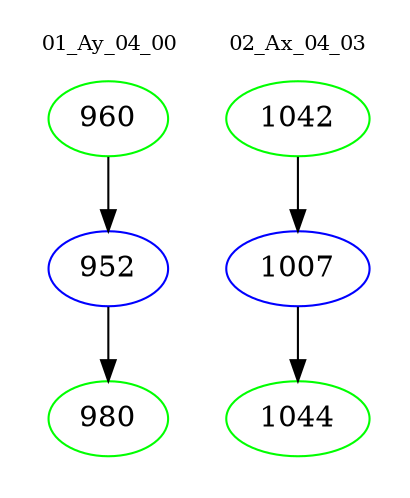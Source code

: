 digraph{
subgraph cluster_0 {
color = white
label = "01_Ay_04_00";
fontsize=10;
T0_960 [label="960", color="green"]
T0_960 -> T0_952 [color="black"]
T0_952 [label="952", color="blue"]
T0_952 -> T0_980 [color="black"]
T0_980 [label="980", color="green"]
}
subgraph cluster_1 {
color = white
label = "02_Ax_04_03";
fontsize=10;
T1_1042 [label="1042", color="green"]
T1_1042 -> T1_1007 [color="black"]
T1_1007 [label="1007", color="blue"]
T1_1007 -> T1_1044 [color="black"]
T1_1044 [label="1044", color="green"]
}
}

